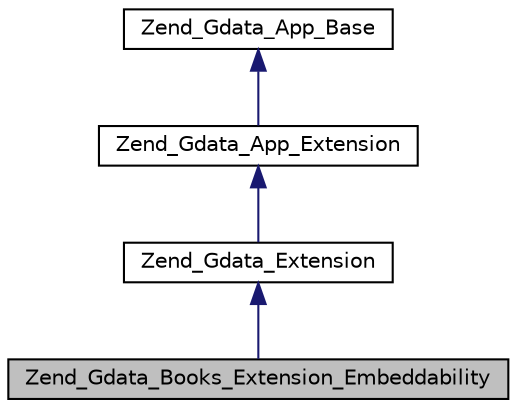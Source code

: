 digraph G
{
  edge [fontname="Helvetica",fontsize="10",labelfontname="Helvetica",labelfontsize="10"];
  node [fontname="Helvetica",fontsize="10",shape=record];
  Node1 [label="Zend_Gdata_Books_Extension_Embeddability",height=0.2,width=0.4,color="black", fillcolor="grey75", style="filled" fontcolor="black"];
  Node2 -> Node1 [dir="back",color="midnightblue",fontsize="10",style="solid",fontname="Helvetica"];
  Node2 [label="Zend_Gdata_Extension",height=0.2,width=0.4,color="black", fillcolor="white", style="filled",URL="$class_zend___gdata___extension.html"];
  Node3 -> Node2 [dir="back",color="midnightblue",fontsize="10",style="solid",fontname="Helvetica"];
  Node3 [label="Zend_Gdata_App_Extension",height=0.2,width=0.4,color="black", fillcolor="white", style="filled",URL="$class_zend___gdata___app___extension.html"];
  Node4 -> Node3 [dir="back",color="midnightblue",fontsize="10",style="solid",fontname="Helvetica"];
  Node4 [label="Zend_Gdata_App_Base",height=0.2,width=0.4,color="black", fillcolor="white", style="filled",URL="$class_zend___gdata___app___base.html"];
}
